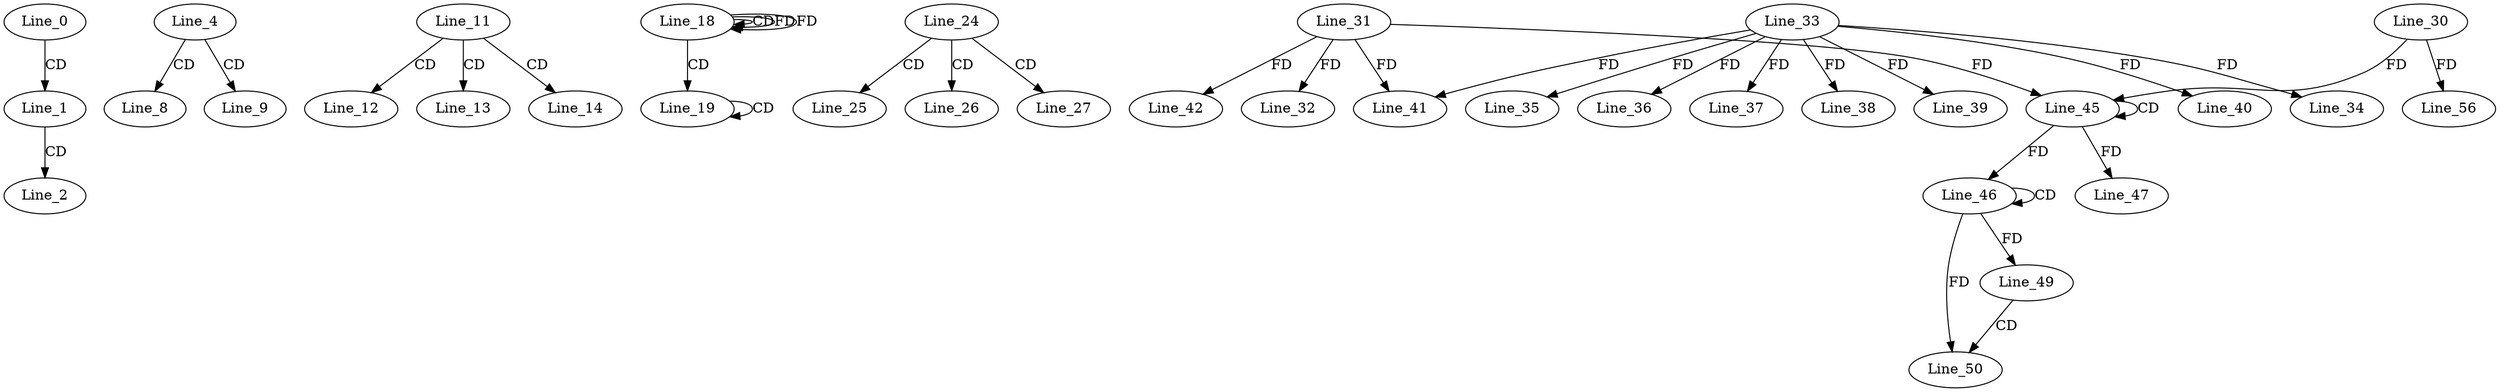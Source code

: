 digraph G {
  Line_0;
  Line_1;
  Line_2;
  Line_4;
  Line_8;
  Line_9;
  Line_11;
  Line_12;
  Line_13;
  Line_14;
  Line_18;
  Line_18;
  Line_18;
  Line_19;
  Line_19;
  Line_24;
  Line_25;
  Line_26;
  Line_27;
  Line_31;
  Line_32;
  Line_33;
  Line_34;
  Line_35;
  Line_36;
  Line_37;
  Line_38;
  Line_39;
  Line_40;
  Line_41;
  Line_42;
  Line_45;
  Line_45;
  Line_30;
  Line_46;
  Line_46;
  Line_47;
  Line_49;
  Line_50;
  Line_56;
  Line_0 -> Line_1 [ label="CD" ];
  Line_1 -> Line_2 [ label="CD" ];
  Line_4 -> Line_8 [ label="CD" ];
  Line_4 -> Line_9 [ label="CD" ];
  Line_11 -> Line_12 [ label="CD" ];
  Line_11 -> Line_13 [ label="CD" ];
  Line_11 -> Line_14 [ label="CD" ];
  Line_18 -> Line_18 [ label="CD" ];
  Line_18 -> Line_18 [ label="FD" ];
  Line_18 -> Line_19 [ label="CD" ];
  Line_19 -> Line_19 [ label="CD" ];
  Line_24 -> Line_25 [ label="CD" ];
  Line_24 -> Line_26 [ label="CD" ];
  Line_24 -> Line_27 [ label="CD" ];
  Line_31 -> Line_32 [ label="FD" ];
  Line_33 -> Line_34 [ label="FD" ];
  Line_33 -> Line_35 [ label="FD" ];
  Line_33 -> Line_36 [ label="FD" ];
  Line_33 -> Line_37 [ label="FD" ];
  Line_33 -> Line_38 [ label="FD" ];
  Line_33 -> Line_39 [ label="FD" ];
  Line_33 -> Line_40 [ label="FD" ];
  Line_31 -> Line_41 [ label="FD" ];
  Line_33 -> Line_41 [ label="FD" ];
  Line_31 -> Line_42 [ label="FD" ];
  Line_45 -> Line_45 [ label="CD" ];
  Line_30 -> Line_45 [ label="FD" ];
  Line_31 -> Line_45 [ label="FD" ];
  Line_46 -> Line_46 [ label="CD" ];
  Line_45 -> Line_46 [ label="FD" ];
  Line_45 -> Line_47 [ label="FD" ];
  Line_46 -> Line_49 [ label="FD" ];
  Line_49 -> Line_50 [ label="CD" ];
  Line_46 -> Line_50 [ label="FD" ];
  Line_30 -> Line_56 [ label="FD" ];
  Line_18 -> Line_18 [ label="FD" ];
}
